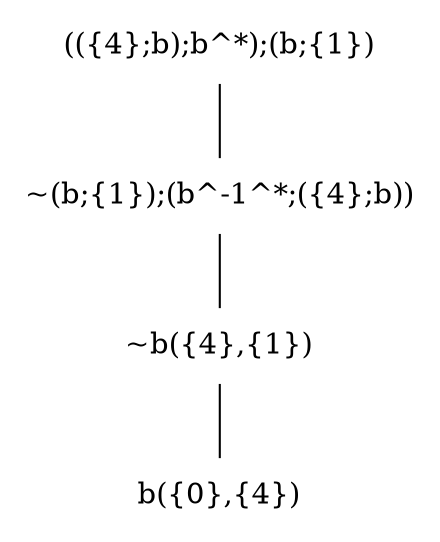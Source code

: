 graph {
node[shape="plaintext"]
N0x14aa11b70[label="(({4};b);b^*);(b;{1})"];
N0x14aa11e80[label="~(b;{1});(b^-1^*;({4};b))"];
N0x14aa127d0[label="~b({4},{1})"];
N0x14aa10ff0[label="b({0},{4})"];
N0x14aa127d0 -- N0x14aa10ff0;
N0x14aa11e80 -- N0x14aa127d0;
N0x14aa11b70 -- N0x14aa11e80;
}
